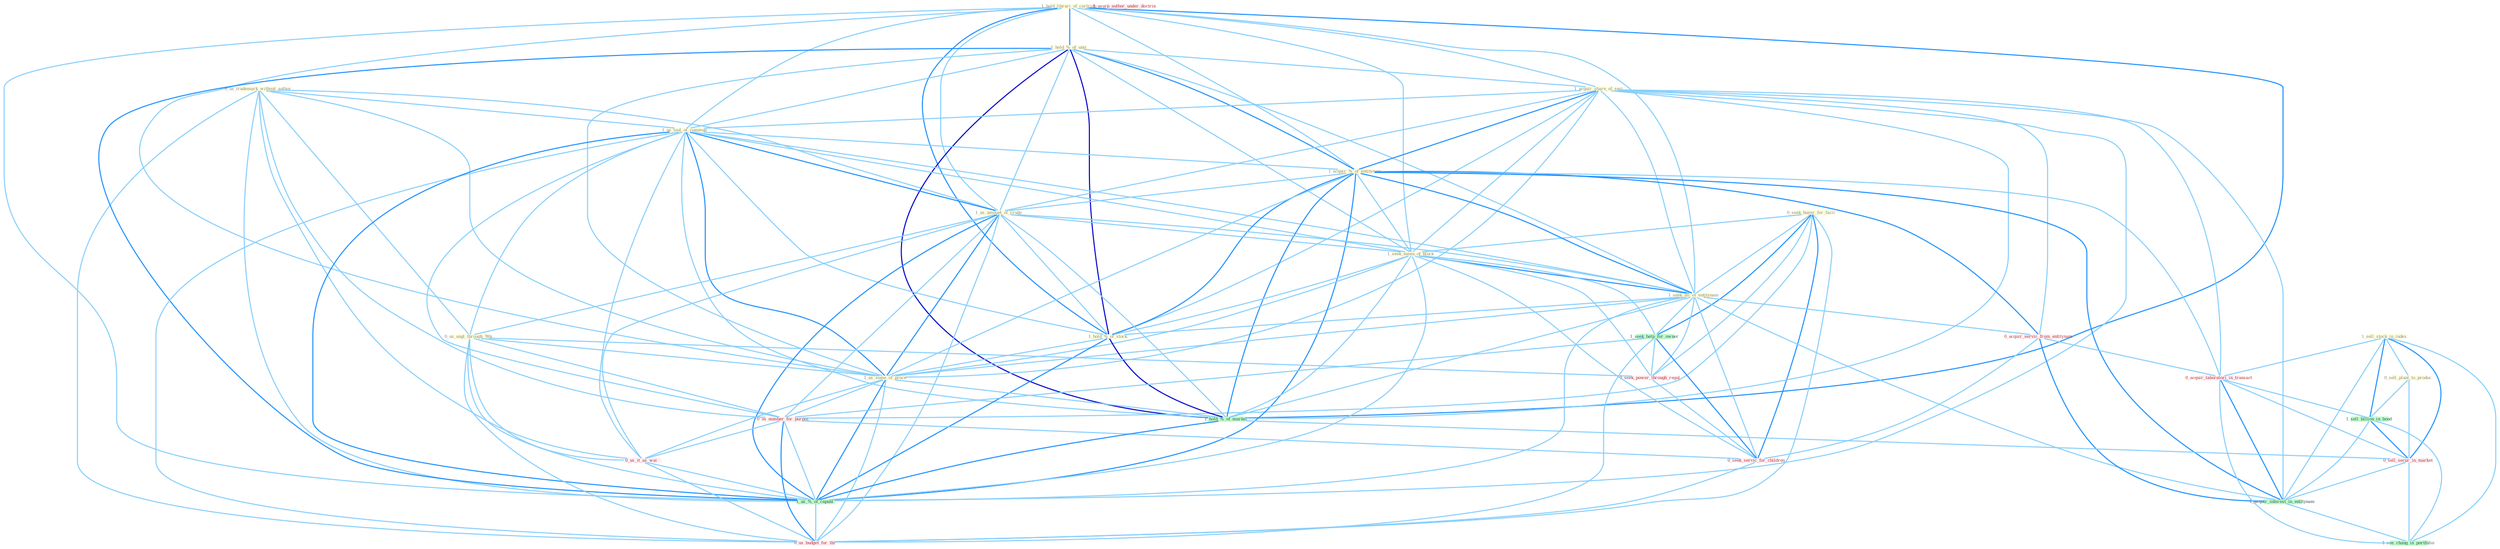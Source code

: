 Graph G{ 
    node
    [shape=polygon,style=filled,width=.5,height=.06,color="#BDFCC9",fixedsize=true,fontsize=4,
    fontcolor="#2f4f4f"];
    {node
    [color="#ffffe0", fontcolor="#8b7d6b"] "1_hold_librari_of_cartridg " "0_us_trademark_without_author " "1_sell_stock_in_index " "1_hold_%_of_unit " "0_seek_buyer_for_facil " "1_acquir_share_of_seri " "1_us_tool_of_commun " "0_sell_plant_to_produc " "1_acquir_%_of_entitynam " "1_us_amount_of_crude " "1_seek_mean_of_block " "1_seek_all_of_entitynam " "1_hold_%_of_stock " "0_us_angl_through_'80s " "1_us_some_of_proce "}
{node [color="#fff0f5", fontcolor="#b22222"] "0_acquir_servic_from_entitynam " "0_seek_power_through_regul " "0_us_number_for_purpos " "0_acquir_laboratori_in_transact " "0_us_it_as_wai " "1_usurp_author_under_doctrin " "0_sell_secur_in_market " "0_seek_servic_for_children " "0_us_budget_for_thi "}
edge [color="#B0E2FF"];

	"1_hold_librari_of_cartridg " -- "1_hold_%_of_unit " [w="2", color="#1e90ff" , len=0.8];
	"1_hold_librari_of_cartridg " -- "1_acquir_share_of_seri " [w="1", color="#87cefa" ];
	"1_hold_librari_of_cartridg " -- "1_us_tool_of_commun " [w="1", color="#87cefa" ];
	"1_hold_librari_of_cartridg " -- "1_acquir_%_of_entitynam " [w="1", color="#87cefa" ];
	"1_hold_librari_of_cartridg " -- "1_us_amount_of_crude " [w="1", color="#87cefa" ];
	"1_hold_librari_of_cartridg " -- "1_seek_mean_of_block " [w="1", color="#87cefa" ];
	"1_hold_librari_of_cartridg " -- "1_seek_all_of_entitynam " [w="1", color="#87cefa" ];
	"1_hold_librari_of_cartridg " -- "1_hold_%_of_stock " [w="2", color="#1e90ff" , len=0.8];
	"1_hold_librari_of_cartridg " -- "1_us_some_of_proce " [w="1", color="#87cefa" ];
	"1_hold_librari_of_cartridg " -- "1_hold_%_of_market " [w="2", color="#1e90ff" , len=0.8];
	"1_hold_librari_of_cartridg " -- "1_us_%_of_capabl " [w="1", color="#87cefa" ];
	"0_us_trademark_without_author " -- "1_us_tool_of_commun " [w="1", color="#87cefa" ];
	"0_us_trademark_without_author " -- "1_us_amount_of_crude " [w="1", color="#87cefa" ];
	"0_us_trademark_without_author " -- "0_us_angl_through_'80s " [w="1", color="#87cefa" ];
	"0_us_trademark_without_author " -- "1_us_some_of_proce " [w="1", color="#87cefa" ];
	"0_us_trademark_without_author " -- "0_us_number_for_purpos " [w="1", color="#87cefa" ];
	"0_us_trademark_without_author " -- "0_us_it_as_wai " [w="1", color="#87cefa" ];
	"0_us_trademark_without_author " -- "1_us_%_of_capabl " [w="1", color="#87cefa" ];
	"0_us_trademark_without_author " -- "0_us_budget_for_thi " [w="1", color="#87cefa" ];
	"1_sell_stock_in_index " -- "0_sell_plant_to_produc " [w="1", color="#87cefa" ];
	"1_sell_stock_in_index " -- "0_acquir_laboratori_in_transact " [w="1", color="#87cefa" ];
	"1_sell_stock_in_index " -- "1_sell_billion_in_bond " [w="2", color="#1e90ff" , len=0.8];
	"1_sell_stock_in_index " -- "0_sell_secur_in_market " [w="2", color="#1e90ff" , len=0.8];
	"1_sell_stock_in_index " -- "1_acquir_interest_in_entitynam " [w="1", color="#87cefa" ];
	"1_sell_stock_in_index " -- "1_see_chang_in_portfolio " [w="1", color="#87cefa" ];
	"1_hold_%_of_unit " -- "1_acquir_share_of_seri " [w="1", color="#87cefa" ];
	"1_hold_%_of_unit " -- "1_us_tool_of_commun " [w="1", color="#87cefa" ];
	"1_hold_%_of_unit " -- "1_acquir_%_of_entitynam " [w="2", color="#1e90ff" , len=0.8];
	"1_hold_%_of_unit " -- "1_us_amount_of_crude " [w="1", color="#87cefa" ];
	"1_hold_%_of_unit " -- "1_seek_mean_of_block " [w="1", color="#87cefa" ];
	"1_hold_%_of_unit " -- "1_seek_all_of_entitynam " [w="1", color="#87cefa" ];
	"1_hold_%_of_unit " -- "1_hold_%_of_stock " [w="3", color="#0000cd" , len=0.6];
	"1_hold_%_of_unit " -- "1_us_some_of_proce " [w="1", color="#87cefa" ];
	"1_hold_%_of_unit " -- "1_hold_%_of_market " [w="3", color="#0000cd" , len=0.6];
	"1_hold_%_of_unit " -- "1_us_%_of_capabl " [w="2", color="#1e90ff" , len=0.8];
	"0_seek_buyer_for_facil " -- "1_seek_mean_of_block " [w="1", color="#87cefa" ];
	"0_seek_buyer_for_facil " -- "1_seek_all_of_entitynam " [w="1", color="#87cefa" ];
	"0_seek_buyer_for_facil " -- "1_seek_help_for_owner " [w="2", color="#1e90ff" , len=0.8];
	"0_seek_buyer_for_facil " -- "0_seek_power_through_regul " [w="1", color="#87cefa" ];
	"0_seek_buyer_for_facil " -- "0_us_number_for_purpos " [w="1", color="#87cefa" ];
	"0_seek_buyer_for_facil " -- "0_seek_servic_for_children " [w="2", color="#1e90ff" , len=0.8];
	"0_seek_buyer_for_facil " -- "0_us_budget_for_thi " [w="1", color="#87cefa" ];
	"1_acquir_share_of_seri " -- "1_us_tool_of_commun " [w="1", color="#87cefa" ];
	"1_acquir_share_of_seri " -- "1_acquir_%_of_entitynam " [w="2", color="#1e90ff" , len=0.8];
	"1_acquir_share_of_seri " -- "1_us_amount_of_crude " [w="1", color="#87cefa" ];
	"1_acquir_share_of_seri " -- "1_seek_mean_of_block " [w="1", color="#87cefa" ];
	"1_acquir_share_of_seri " -- "1_seek_all_of_entitynam " [w="1", color="#87cefa" ];
	"1_acquir_share_of_seri " -- "1_hold_%_of_stock " [w="1", color="#87cefa" ];
	"1_acquir_share_of_seri " -- "1_us_some_of_proce " [w="1", color="#87cefa" ];
	"1_acquir_share_of_seri " -- "0_acquir_servic_from_entitynam " [w="1", color="#87cefa" ];
	"1_acquir_share_of_seri " -- "1_hold_%_of_market " [w="1", color="#87cefa" ];
	"1_acquir_share_of_seri " -- "0_acquir_laboratori_in_transact " [w="1", color="#87cefa" ];
	"1_acquir_share_of_seri " -- "1_us_%_of_capabl " [w="1", color="#87cefa" ];
	"1_acquir_share_of_seri " -- "1_acquir_interest_in_entitynam " [w="1", color="#87cefa" ];
	"1_us_tool_of_commun " -- "1_acquir_%_of_entitynam " [w="1", color="#87cefa" ];
	"1_us_tool_of_commun " -- "1_us_amount_of_crude " [w="2", color="#1e90ff" , len=0.8];
	"1_us_tool_of_commun " -- "1_seek_mean_of_block " [w="1", color="#87cefa" ];
	"1_us_tool_of_commun " -- "1_seek_all_of_entitynam " [w="1", color="#87cefa" ];
	"1_us_tool_of_commun " -- "1_hold_%_of_stock " [w="1", color="#87cefa" ];
	"1_us_tool_of_commun " -- "0_us_angl_through_'80s " [w="1", color="#87cefa" ];
	"1_us_tool_of_commun " -- "1_us_some_of_proce " [w="2", color="#1e90ff" , len=0.8];
	"1_us_tool_of_commun " -- "1_hold_%_of_market " [w="1", color="#87cefa" ];
	"1_us_tool_of_commun " -- "0_us_number_for_purpos " [w="1", color="#87cefa" ];
	"1_us_tool_of_commun " -- "0_us_it_as_wai " [w="1", color="#87cefa" ];
	"1_us_tool_of_commun " -- "1_us_%_of_capabl " [w="2", color="#1e90ff" , len=0.8];
	"1_us_tool_of_commun " -- "0_us_budget_for_thi " [w="1", color="#87cefa" ];
	"0_sell_plant_to_produc " -- "1_sell_billion_in_bond " [w="1", color="#87cefa" ];
	"0_sell_plant_to_produc " -- "0_sell_secur_in_market " [w="1", color="#87cefa" ];
	"1_acquir_%_of_entitynam " -- "1_us_amount_of_crude " [w="1", color="#87cefa" ];
	"1_acquir_%_of_entitynam " -- "1_seek_mean_of_block " [w="1", color="#87cefa" ];
	"1_acquir_%_of_entitynam " -- "1_seek_all_of_entitynam " [w="2", color="#1e90ff" , len=0.8];
	"1_acquir_%_of_entitynam " -- "1_hold_%_of_stock " [w="2", color="#1e90ff" , len=0.8];
	"1_acquir_%_of_entitynam " -- "1_us_some_of_proce " [w="1", color="#87cefa" ];
	"1_acquir_%_of_entitynam " -- "0_acquir_servic_from_entitynam " [w="2", color="#1e90ff" , len=0.8];
	"1_acquir_%_of_entitynam " -- "1_hold_%_of_market " [w="2", color="#1e90ff" , len=0.8];
	"1_acquir_%_of_entitynam " -- "0_acquir_laboratori_in_transact " [w="1", color="#87cefa" ];
	"1_acquir_%_of_entitynam " -- "1_us_%_of_capabl " [w="2", color="#1e90ff" , len=0.8];
	"1_acquir_%_of_entitynam " -- "1_acquir_interest_in_entitynam " [w="2", color="#1e90ff" , len=0.8];
	"1_us_amount_of_crude " -- "1_seek_mean_of_block " [w="1", color="#87cefa" ];
	"1_us_amount_of_crude " -- "1_seek_all_of_entitynam " [w="1", color="#87cefa" ];
	"1_us_amount_of_crude " -- "1_hold_%_of_stock " [w="1", color="#87cefa" ];
	"1_us_amount_of_crude " -- "0_us_angl_through_'80s " [w="1", color="#87cefa" ];
	"1_us_amount_of_crude " -- "1_us_some_of_proce " [w="2", color="#1e90ff" , len=0.8];
	"1_us_amount_of_crude " -- "1_hold_%_of_market " [w="1", color="#87cefa" ];
	"1_us_amount_of_crude " -- "0_us_number_for_purpos " [w="1", color="#87cefa" ];
	"1_us_amount_of_crude " -- "0_us_it_as_wai " [w="1", color="#87cefa" ];
	"1_us_amount_of_crude " -- "1_us_%_of_capabl " [w="2", color="#1e90ff" , len=0.8];
	"1_us_amount_of_crude " -- "0_us_budget_for_thi " [w="1", color="#87cefa" ];
	"1_seek_mean_of_block " -- "1_seek_all_of_entitynam " [w="2", color="#1e90ff" , len=0.8];
	"1_seek_mean_of_block " -- "1_hold_%_of_stock " [w="1", color="#87cefa" ];
	"1_seek_mean_of_block " -- "1_us_some_of_proce " [w="1", color="#87cefa" ];
	"1_seek_mean_of_block " -- "1_seek_help_for_owner " [w="1", color="#87cefa" ];
	"1_seek_mean_of_block " -- "1_hold_%_of_market " [w="1", color="#87cefa" ];
	"1_seek_mean_of_block " -- "0_seek_power_through_regul " [w="1", color="#87cefa" ];
	"1_seek_mean_of_block " -- "1_us_%_of_capabl " [w="1", color="#87cefa" ];
	"1_seek_mean_of_block " -- "0_seek_servic_for_children " [w="1", color="#87cefa" ];
	"1_seek_all_of_entitynam " -- "1_hold_%_of_stock " [w="1", color="#87cefa" ];
	"1_seek_all_of_entitynam " -- "1_us_some_of_proce " [w="1", color="#87cefa" ];
	"1_seek_all_of_entitynam " -- "1_seek_help_for_owner " [w="1", color="#87cefa" ];
	"1_seek_all_of_entitynam " -- "0_acquir_servic_from_entitynam " [w="1", color="#87cefa" ];
	"1_seek_all_of_entitynam " -- "1_hold_%_of_market " [w="1", color="#87cefa" ];
	"1_seek_all_of_entitynam " -- "0_seek_power_through_regul " [w="1", color="#87cefa" ];
	"1_seek_all_of_entitynam " -- "1_us_%_of_capabl " [w="1", color="#87cefa" ];
	"1_seek_all_of_entitynam " -- "1_acquir_interest_in_entitynam " [w="1", color="#87cefa" ];
	"1_seek_all_of_entitynam " -- "0_seek_servic_for_children " [w="1", color="#87cefa" ];
	"1_hold_%_of_stock " -- "1_us_some_of_proce " [w="1", color="#87cefa" ];
	"1_hold_%_of_stock " -- "1_hold_%_of_market " [w="3", color="#0000cd" , len=0.6];
	"1_hold_%_of_stock " -- "1_us_%_of_capabl " [w="2", color="#1e90ff" , len=0.8];
	"0_us_angl_through_'80s " -- "1_us_some_of_proce " [w="1", color="#87cefa" ];
	"0_us_angl_through_'80s " -- "0_seek_power_through_regul " [w="1", color="#87cefa" ];
	"0_us_angl_through_'80s " -- "0_us_number_for_purpos " [w="1", color="#87cefa" ];
	"0_us_angl_through_'80s " -- "0_us_it_as_wai " [w="1", color="#87cefa" ];
	"0_us_angl_through_'80s " -- "1_us_%_of_capabl " [w="1", color="#87cefa" ];
	"0_us_angl_through_'80s " -- "0_us_budget_for_thi " [w="1", color="#87cefa" ];
	"1_us_some_of_proce " -- "1_hold_%_of_market " [w="1", color="#87cefa" ];
	"1_us_some_of_proce " -- "0_us_number_for_purpos " [w="1", color="#87cefa" ];
	"1_us_some_of_proce " -- "0_us_it_as_wai " [w="1", color="#87cefa" ];
	"1_us_some_of_proce " -- "1_us_%_of_capabl " [w="2", color="#1e90ff" , len=0.8];
	"1_us_some_of_proce " -- "0_us_budget_for_thi " [w="1", color="#87cefa" ];
	"1_seek_help_for_owner " -- "0_seek_power_through_regul " [w="1", color="#87cefa" ];
	"1_seek_help_for_owner " -- "0_us_number_for_purpos " [w="1", color="#87cefa" ];
	"1_seek_help_for_owner " -- "0_seek_servic_for_children " [w="2", color="#1e90ff" , len=0.8];
	"1_seek_help_for_owner " -- "0_us_budget_for_thi " [w="1", color="#87cefa" ];
	"0_acquir_servic_from_entitynam " -- "0_acquir_laboratori_in_transact " [w="1", color="#87cefa" ];
	"0_acquir_servic_from_entitynam " -- "1_acquir_interest_in_entitynam " [w="2", color="#1e90ff" , len=0.8];
	"0_acquir_servic_from_entitynam " -- "0_seek_servic_for_children " [w="1", color="#87cefa" ];
	"1_hold_%_of_market " -- "1_us_%_of_capabl " [w="2", color="#1e90ff" , len=0.8];
	"1_hold_%_of_market " -- "0_sell_secur_in_market " [w="1", color="#87cefa" ];
	"0_seek_power_through_regul " -- "0_seek_servic_for_children " [w="1", color="#87cefa" ];
	"0_us_number_for_purpos " -- "0_us_it_as_wai " [w="1", color="#87cefa" ];
	"0_us_number_for_purpos " -- "1_us_%_of_capabl " [w="1", color="#87cefa" ];
	"0_us_number_for_purpos " -- "0_seek_servic_for_children " [w="1", color="#87cefa" ];
	"0_us_number_for_purpos " -- "0_us_budget_for_thi " [w="2", color="#1e90ff" , len=0.8];
	"0_acquir_laboratori_in_transact " -- "1_sell_billion_in_bond " [w="1", color="#87cefa" ];
	"0_acquir_laboratori_in_transact " -- "0_sell_secur_in_market " [w="1", color="#87cefa" ];
	"0_acquir_laboratori_in_transact " -- "1_acquir_interest_in_entitynam " [w="2", color="#1e90ff" , len=0.8];
	"0_acquir_laboratori_in_transact " -- "1_see_chang_in_portfolio " [w="1", color="#87cefa" ];
	"1_sell_billion_in_bond " -- "0_sell_secur_in_market " [w="2", color="#1e90ff" , len=0.8];
	"1_sell_billion_in_bond " -- "1_acquir_interest_in_entitynam " [w="1", color="#87cefa" ];
	"1_sell_billion_in_bond " -- "1_see_chang_in_portfolio " [w="1", color="#87cefa" ];
	"0_us_it_as_wai " -- "1_us_%_of_capabl " [w="1", color="#87cefa" ];
	"0_us_it_as_wai " -- "0_us_budget_for_thi " [w="1", color="#87cefa" ];
	"1_us_%_of_capabl " -- "0_us_budget_for_thi " [w="1", color="#87cefa" ];
	"0_sell_secur_in_market " -- "1_acquir_interest_in_entitynam " [w="1", color="#87cefa" ];
	"0_sell_secur_in_market " -- "1_see_chang_in_portfolio " [w="1", color="#87cefa" ];
	"1_acquir_interest_in_entitynam " -- "1_see_chang_in_portfolio " [w="1", color="#87cefa" ];
	"0_seek_servic_for_children " -- "0_us_budget_for_thi " [w="1", color="#87cefa" ];
}
